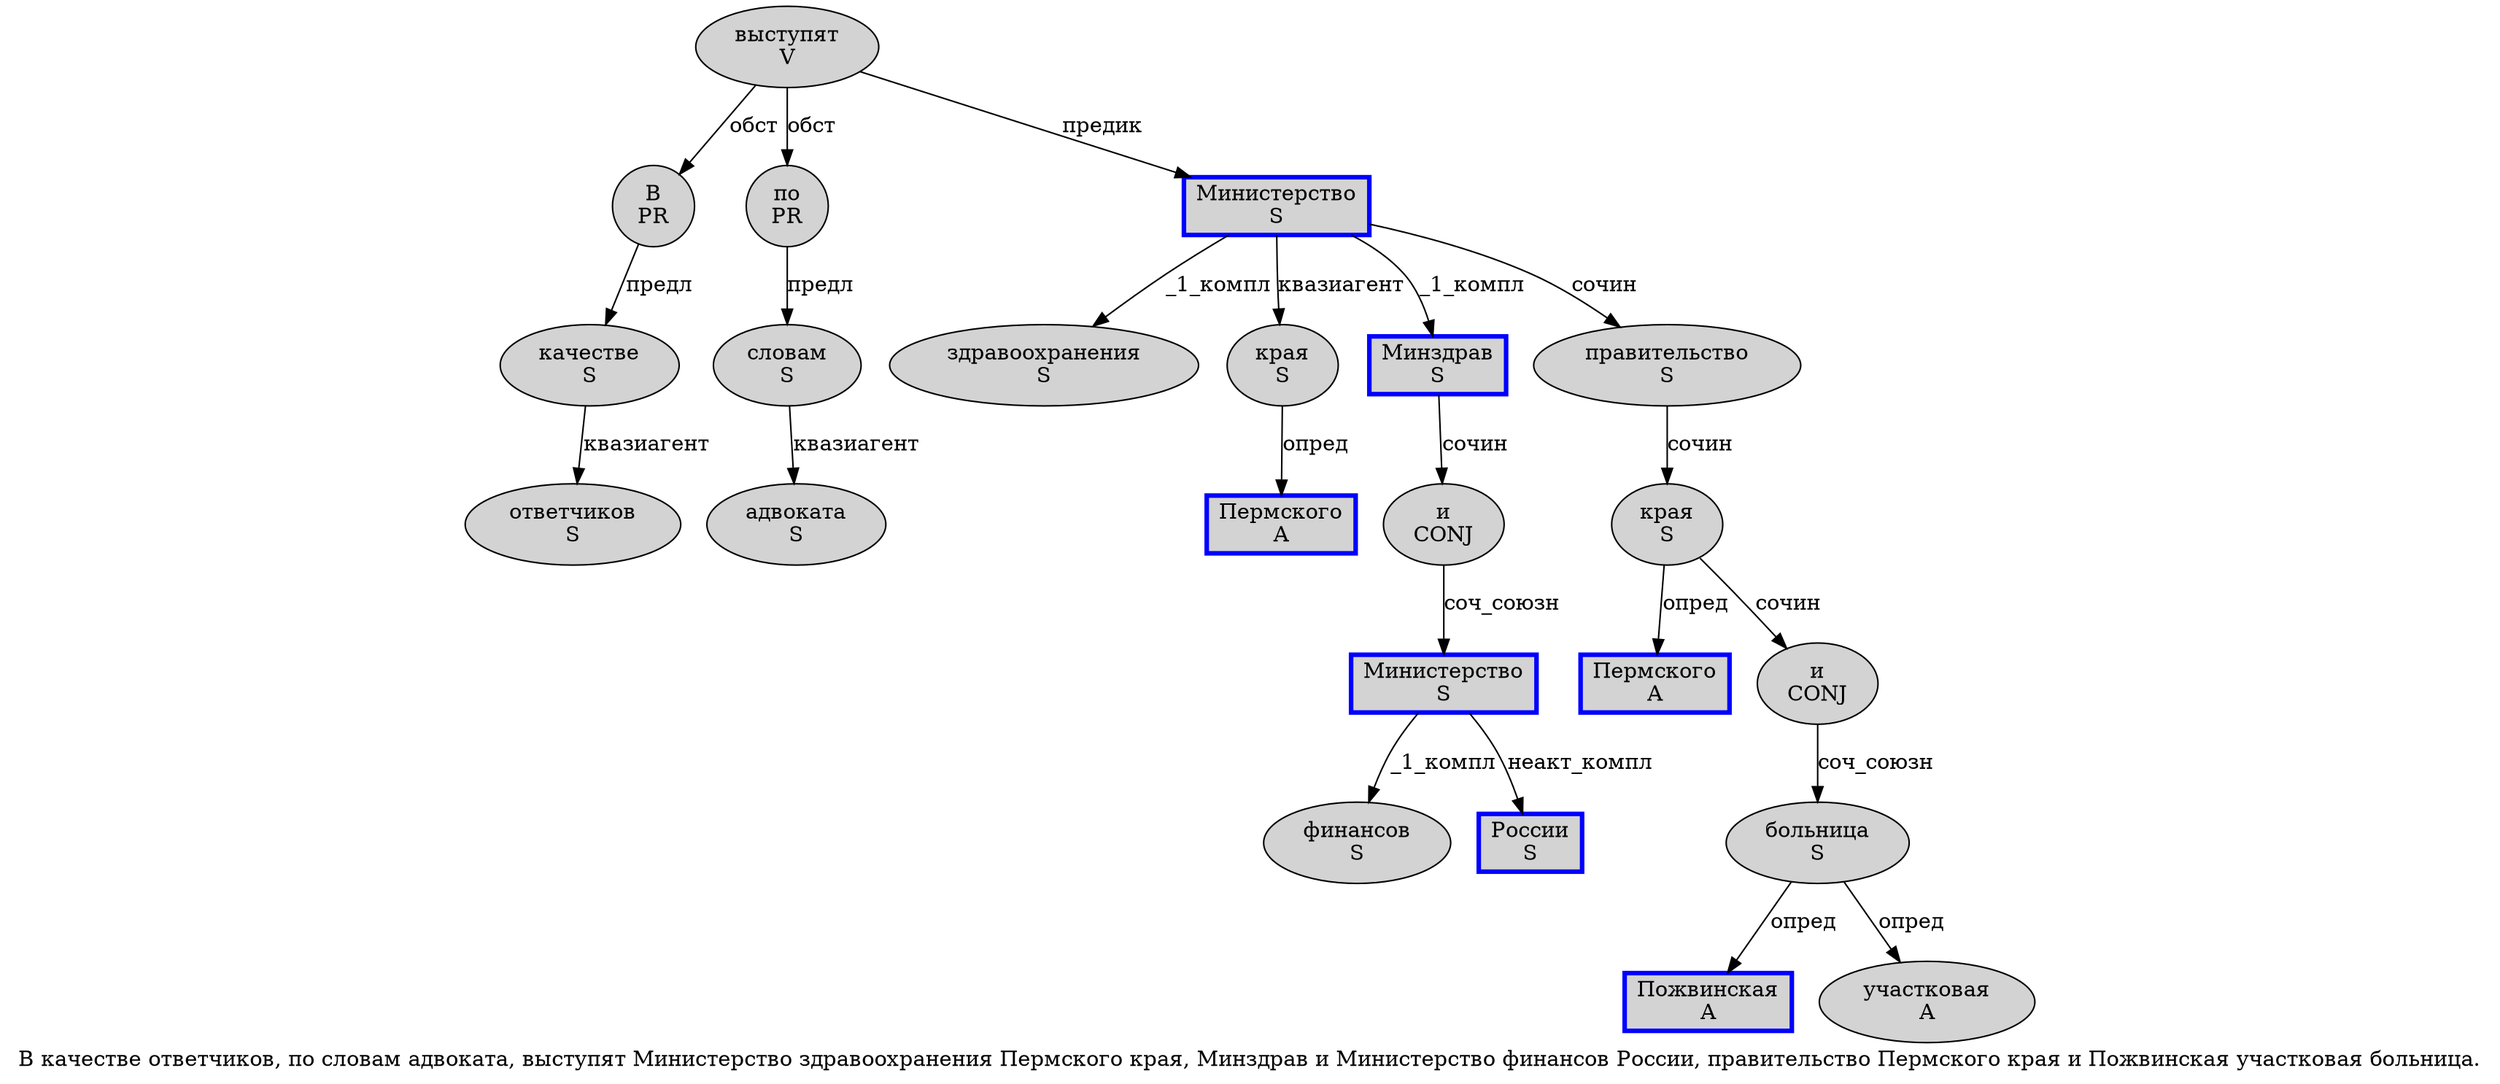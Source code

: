 digraph SENTENCE_624 {
	graph [label="В качестве ответчиков, по словам адвоката, выступят Министерство здравоохранения Пермского края, Минздрав и Министерство финансов России, правительство Пермского края и Пожвинская участковая больница."]
	node [style=filled]
		0 [label="В
PR" color="" fillcolor=lightgray penwidth=1 shape=ellipse]
		1 [label="качестве
S" color="" fillcolor=lightgray penwidth=1 shape=ellipse]
		2 [label="ответчиков
S" color="" fillcolor=lightgray penwidth=1 shape=ellipse]
		4 [label="по
PR" color="" fillcolor=lightgray penwidth=1 shape=ellipse]
		5 [label="словам
S" color="" fillcolor=lightgray penwidth=1 shape=ellipse]
		6 [label="адвоката
S" color="" fillcolor=lightgray penwidth=1 shape=ellipse]
		8 [label="выступят
V" color="" fillcolor=lightgray penwidth=1 shape=ellipse]
		9 [label="Министерство
S" color=blue fillcolor=lightgray penwidth=3 shape=box]
		10 [label="здравоохранения
S" color="" fillcolor=lightgray penwidth=1 shape=ellipse]
		11 [label="Пермского
A" color=blue fillcolor=lightgray penwidth=3 shape=box]
		12 [label="края
S" color="" fillcolor=lightgray penwidth=1 shape=ellipse]
		14 [label="Минздрав
S" color=blue fillcolor=lightgray penwidth=3 shape=box]
		15 [label="и
CONJ" color="" fillcolor=lightgray penwidth=1 shape=ellipse]
		16 [label="Министерство
S" color=blue fillcolor=lightgray penwidth=3 shape=box]
		17 [label="финансов
S" color="" fillcolor=lightgray penwidth=1 shape=ellipse]
		18 [label="России
S" color=blue fillcolor=lightgray penwidth=3 shape=box]
		20 [label="правительство
S" color="" fillcolor=lightgray penwidth=1 shape=ellipse]
		21 [label="Пермского
A" color=blue fillcolor=lightgray penwidth=3 shape=box]
		22 [label="края
S" color="" fillcolor=lightgray penwidth=1 shape=ellipse]
		23 [label="и
CONJ" color="" fillcolor=lightgray penwidth=1 shape=ellipse]
		24 [label="Пожвинская
A" color=blue fillcolor=lightgray penwidth=3 shape=box]
		25 [label="участковая
A" color="" fillcolor=lightgray penwidth=1 shape=ellipse]
		26 [label="больница
S" color="" fillcolor=lightgray penwidth=1 shape=ellipse]
			8 -> 0 [label="обст"]
			8 -> 4 [label="обст"]
			8 -> 9 [label="предик"]
			9 -> 10 [label="_1_компл"]
			9 -> 12 [label="квазиагент"]
			9 -> 14 [label="_1_компл"]
			9 -> 20 [label="сочин"]
			20 -> 22 [label="сочин"]
			1 -> 2 [label="квазиагент"]
			12 -> 11 [label="опред"]
			0 -> 1 [label="предл"]
			15 -> 16 [label="соч_союзн"]
			5 -> 6 [label="квазиагент"]
			4 -> 5 [label="предл"]
			22 -> 21 [label="опред"]
			22 -> 23 [label="сочин"]
			16 -> 17 [label="_1_компл"]
			16 -> 18 [label="неакт_компл"]
			26 -> 24 [label="опред"]
			26 -> 25 [label="опред"]
			14 -> 15 [label="сочин"]
			23 -> 26 [label="соч_союзн"]
}